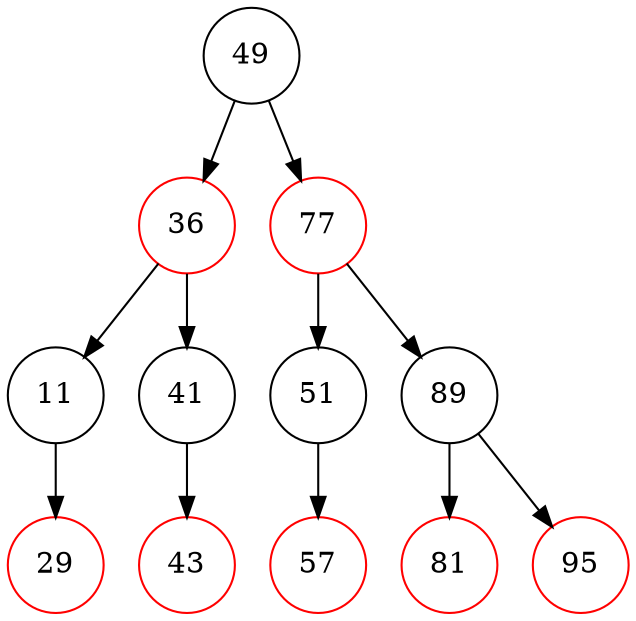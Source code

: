 digraph RBTree {
    node [shape=circle];
    "49" [color=black];
    "49" -> "36";
    "36" [color=red];
    "36" -> "11";
    "11" [color=black];
    "11" -> "29";
    "29" [color=red];
    "36" -> "41";
    "41" [color=black];
    "41" -> "43";
    "43" [color=red];
    "49" -> "77";
    "77" [color=red];
    "77" -> "51";
    "51" [color=black];
    "51" -> "57";
    "57" [color=red];
    "77" -> "89";
    "89" [color=black];
    "89" -> "81";
    "81" [color=red];
    "89" -> "95";
    "95" [color=red];
}
